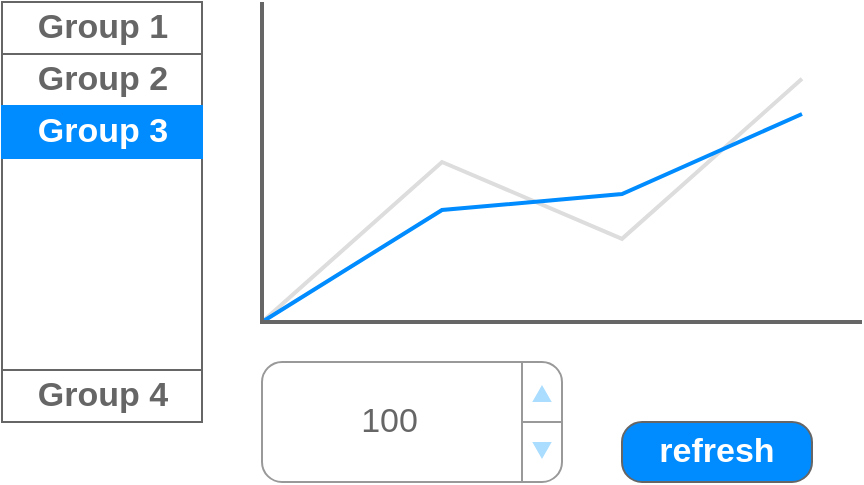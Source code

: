 <mxfile version="13.8.8" type="github">
  <diagram id="WNKRPRZF5IoHiyn_uSLK" name="Page-1">
    <mxGraphModel dx="1013" dy="653" grid="1" gridSize="10" guides="1" tooltips="1" connect="1" arrows="1" fold="1" page="1" pageScale="1" pageWidth="850" pageHeight="1100" math="0" shadow="0">
      <root>
        <mxCell id="0" />
        <mxCell id="1" parent="0" />
        <mxCell id="eMp99R8xjILvdZHnZoo6-4" value="refresh" style="strokeWidth=1;shadow=0;dashed=0;align=center;html=1;shape=mxgraph.mockup.buttons.button;strokeColor=#666666;fontColor=#ffffff;mainText=;buttonStyle=round;fontSize=17;fontStyle=1;fillColor=#008cff;whiteSpace=wrap;" vertex="1" parent="1">
          <mxGeometry x="460" y="370" width="95" height="30" as="geometry" />
        </mxCell>
        <mxCell id="eMp99R8xjILvdZHnZoo6-10" value="" style="verticalLabelPosition=bottom;shadow=0;dashed=0;align=center;html=1;verticalAlign=top;strokeWidth=1;shape=mxgraph.mockup.graphics.lineChart;strokeColor=none;strokeColor2=#666666;strokeColor3=#008cff;strokeColor4=#dddddd;" vertex="1" parent="1">
          <mxGeometry x="280" y="160" width="300" height="160" as="geometry" />
        </mxCell>
        <mxCell id="eMp99R8xjILvdZHnZoo6-11" value="&lt;table cellpadding=&quot;0&quot; cellspacing=&quot;0&quot; style=&quot;width:100%;height:100%;&quot;&gt;&lt;tr&gt;&lt;td style=&quot;width:85%&quot;&gt;100&lt;/td&gt;&lt;td style=&quot;width:15%&quot;&gt;&lt;/td&gt;&lt;/tr&gt;&lt;/table&gt;" style="strokeWidth=1;shadow=0;dashed=0;align=center;html=1;shape=mxgraph.mockup.forms.spinner;strokeColor=#999999;spinLayout=right;spinStyle=normal;adjStyle=triangle;fillColor=#aaddff;fontSize=17;fontColor=#666666;mainText=;html=1;overflow=fill;" vertex="1" parent="1">
          <mxGeometry x="280" y="340" width="150" height="60" as="geometry" />
        </mxCell>
        <mxCell id="eMp99R8xjILvdZHnZoo6-12" value="" style="strokeWidth=1;shadow=0;dashed=0;align=center;html=1;shape=mxgraph.mockup.containers.rrect;rSize=0;strokeColor=#666666;" vertex="1" parent="1">
          <mxGeometry x="150" y="160" width="100" height="210" as="geometry" />
        </mxCell>
        <mxCell id="eMp99R8xjILvdZHnZoo6-13" value="Group 1" style="strokeColor=inherit;fillColor=inherit;gradientColor=inherit;strokeWidth=1;shadow=0;dashed=0;align=center;html=1;shape=mxgraph.mockup.containers.rrect;rSize=0;fontSize=17;fontColor=#666666;fontStyle=1;resizeWidth=1;" vertex="1" parent="eMp99R8xjILvdZHnZoo6-12">
          <mxGeometry width="100" height="26" relative="1" as="geometry" />
        </mxCell>
        <mxCell id="eMp99R8xjILvdZHnZoo6-14" value="Group 2" style="strokeColor=inherit;fillColor=inherit;gradientColor=inherit;strokeWidth=1;shadow=0;dashed=0;align=center;html=1;shape=mxgraph.mockup.containers.rrect;rSize=0;fontSize=17;fontColor=#666666;fontStyle=1;resizeWidth=1;" vertex="1" parent="eMp99R8xjILvdZHnZoo6-12">
          <mxGeometry width="100" height="26" relative="1" as="geometry">
            <mxPoint y="26" as="offset" />
          </mxGeometry>
        </mxCell>
        <mxCell id="eMp99R8xjILvdZHnZoo6-15" value="Group 3" style="strokeWidth=1;shadow=0;dashed=0;align=center;html=1;shape=mxgraph.mockup.containers.rrect;rSize=0;fontSize=17;fontColor=#ffffff;fontStyle=1;fillColor=#008cff;strokeColor=#008cff;resizeWidth=1;" vertex="1" parent="eMp99R8xjILvdZHnZoo6-12">
          <mxGeometry width="100" height="26" relative="1" as="geometry">
            <mxPoint y="52" as="offset" />
          </mxGeometry>
        </mxCell>
        <mxCell id="eMp99R8xjILvdZHnZoo6-16" value="Group 4" style="strokeColor=inherit;fillColor=inherit;gradientColor=inherit;strokeWidth=1;shadow=0;dashed=0;align=center;html=1;shape=mxgraph.mockup.containers.rrect;rSize=0;fontSize=17;fontColor=#666666;fontStyle=1;resizeWidth=1;" vertex="1" parent="eMp99R8xjILvdZHnZoo6-12">
          <mxGeometry y="1" width="100" height="26" relative="1" as="geometry">
            <mxPoint y="-26" as="offset" />
          </mxGeometry>
        </mxCell>
      </root>
    </mxGraphModel>
  </diagram>
</mxfile>
